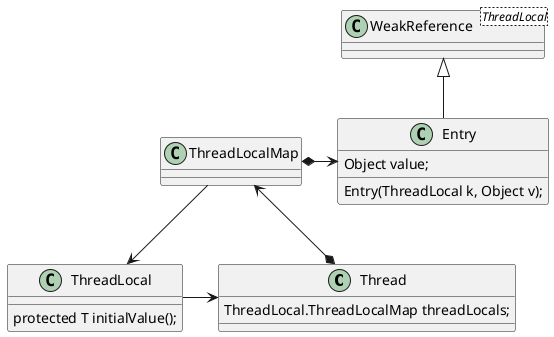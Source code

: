 @startuml
class Thread{
    ThreadLocal.ThreadLocalMap threadLocals;
}
class ThreadLocal{
    protected T initialValue();
}
class ThreadLocalMap{

}
class WeakReference<ThreadLocal> {

}
class Entry{
    Object value;
    Entry(ThreadLocal k, Object v);
}

WeakReference <|-- Entry

ThreadLocalMap *-> Entry
ThreadLocalMap --> ThreadLocal
Thread *-> ThreadLocalMap
ThreadLocal -> Thread

@enduml